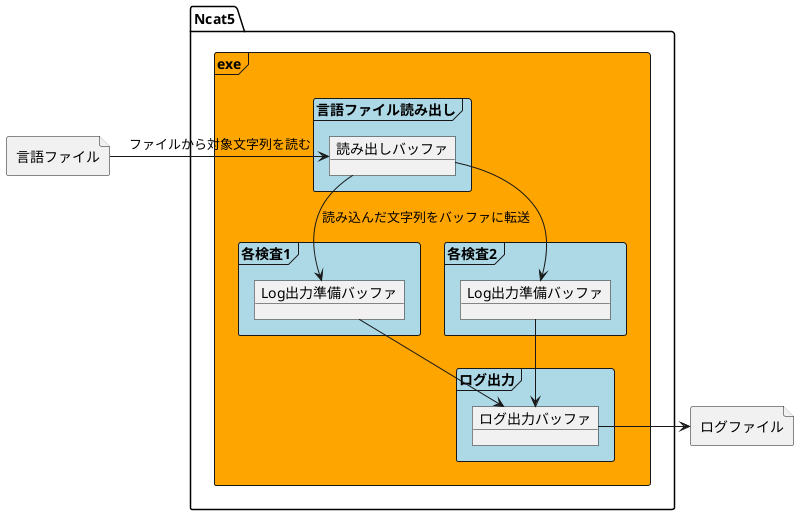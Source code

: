 @startuml 言語ファイル読み込み構成
allow_mixing
top to bottom direction

frame "Ncat5.exe" #Orange {

    frame "言語ファイル読み出し" #Lightblue {
        object "読み出しバッファ" as ReadBuffer
    }

    frame "各検査1" #Lightblue {

        object "Log出力準備バッファ" as LogBuffer

    }

    frame "各検査2" #Lightblue {

        object "Log出力準備バッファ" as LogBuffer2
    }

    frame "ログ出力" #Lightblue {

        object "ログ出力バッファ" as LogOutBuffer
    }
}

file "言語ファイル" as Langfile
file "ログファイル" as Logfile

Langfile -> ReadBuffer : "ファイルから対象文字列を読む"
ReadBuffer --> LogBuffer : "読み込んだ文字列をバッファに転送"
ReadBuffer --> LogBuffer2 
LogBuffer --> LogOutBuffer 
LogBuffer2 --> LogOutBuffer 
Logfile <- LogOutBuffer

@enduml
